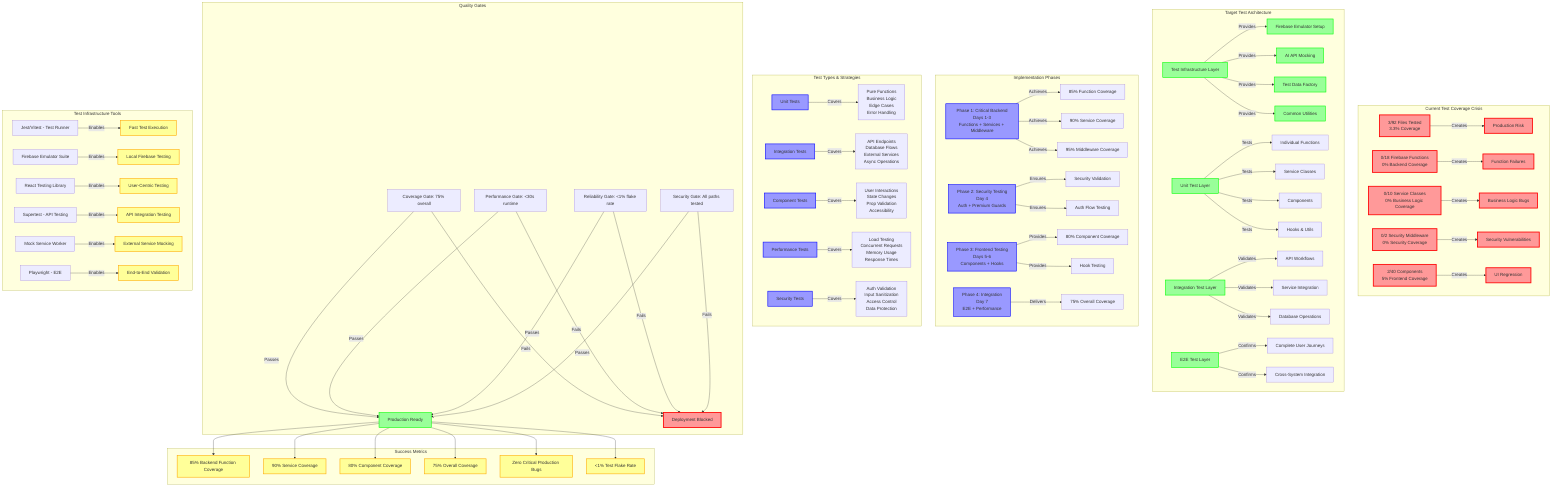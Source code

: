 graph TB
    subgraph "Current Test Coverage Crisis"
        CRISIS1[3/92 Files Tested<br/>3.3% Coverage]
        CRISIS2[0/18 Firebase Functions<br/>0% Backend Coverage]
        CRISIS3[0/10 Service Classes<br/>0% Business Logic Coverage]
        CRISIS4[0/2 Security Middleware<br/>0% Security Coverage]
        CRISIS5[2/40 Components<br/>5% Frontend Coverage]
        
        CRISIS1 --> |Creates| RISK1[Production Risk]
        CRISIS2 --> |Creates| RISK2[Function Failures]
        CRISIS3 --> |Creates| RISK3[Business Logic Bugs]
        CRISIS4 --> |Creates| RISK4[Security Vulnerabilities]
        CRISIS5 --> |Creates| RISK5[UI Regression]
    end
    
    subgraph "Target Test Architecture"
        ARCH1[Test Infrastructure Layer]
        ARCH2[Unit Test Layer]
        ARCH3[Integration Test Layer]
        ARCH4[E2E Test Layer]
        
        ARCH1 --> |Provides| INFRA1[Firebase Emulator Setup]
        ARCH1 --> |Provides| INFRA2[AI API Mocking]
        ARCH1 --> |Provides| INFRA3[Test Data Factory]
        ARCH1 --> |Provides| INFRA4[Common Utilities]
        
        ARCH2 --> |Tests| UNIT1[Individual Functions]
        ARCH2 --> |Tests| UNIT2[Service Classes]
        ARCH2 --> |Tests| UNIT3[Components]
        ARCH2 --> |Tests| UNIT4[Hooks & Utils]
        
        ARCH3 --> |Validates| INT1[API Workflows]
        ARCH3 --> |Validates| INT2[Service Integration]
        ARCH3 --> |Validates| INT3[Database Operations]
        
        ARCH4 --> |Confirms| E2E1[Complete User Journeys]
        ARCH4 --> |Confirms| E2E2[Cross-System Integration]
    end
    
    subgraph "Implementation Phases"
        PHASE1[Phase 1: Critical Backend<br/>Days 1-3<br/>Functions + Services + Middleware]
        PHASE2[Phase 2: Security Testing<br/>Day 4<br/>Auth + Premium Guards]
        PHASE3[Phase 3: Frontend Testing<br/>Days 5-6<br/>Components + Hooks]
        PHASE4[Phase 4: Integration<br/>Day 7<br/>E2E + Performance]
        
        PHASE1 --> |Achieves| COV1[85% Function Coverage]
        PHASE1 --> |Achieves| COV2[90% Service Coverage]
        PHASE1 --> |Achieves| COV3[95% Middleware Coverage]
        
        PHASE2 --> |Ensures| SEC1[Security Validation]
        PHASE2 --> |Ensures| SEC2[Auth Flow Testing]
        
        PHASE3 --> |Provides| FE1[80% Component Coverage]
        PHASE3 --> |Provides| FE2[Hook Testing]
        
        PHASE4 --> |Delivers| FINAL[75% Overall Coverage]
    end
    
    subgraph "Test Types & Strategies"
        UT[Unit Tests]
        IT[Integration Tests]
        CT[Component Tests]
        PT[Performance Tests]
        ST[Security Tests]
        
        UT --> |Covers| UT1[Pure Functions<br/>Business Logic<br/>Edge Cases<br/>Error Handling]
        
        IT --> |Covers| IT1[API Endpoints<br/>Database Flows<br/>External Services<br/>Async Operations]
        
        CT --> |Covers| CT1[User Interactions<br/>State Changes<br/>Prop Validation<br/>Accessibility]
        
        PT --> |Covers| PT1[Load Testing<br/>Concurrent Requests<br/>Memory Usage<br/>Response Times]
        
        ST --> |Covers| ST1[Auth Validation<br/>Input Sanitization<br/>Access Control<br/>Data Protection]
    end
    
    subgraph "Quality Gates"
        GATE1[Coverage Gate: 75% overall]
        GATE2[Performance Gate: <30s runtime]
        GATE3[Reliability Gate: <1% flake rate]
        GATE4[Security Gate: All paths tested]
        
        GATE1 --> |Passes| DEPLOY[Production Ready]
        GATE2 --> |Passes| DEPLOY
        GATE3 --> |Passes| DEPLOY
        GATE4 --> |Passes| DEPLOY
        
        GATE1 --> |Fails| BLOCK[Deployment Blocked]
        GATE2 --> |Fails| BLOCK
        GATE3 --> |Fails| BLOCK
        GATE4 --> |Fails| BLOCK
    end
    
    subgraph "Test Infrastructure Tools"
        TOOL1[Jest/Vitest - Test Runner]
        TOOL2[Firebase Emulator Suite]
        TOOL3[React Testing Library]
        TOOL4[Supertest - API Testing]
        TOOL5[Mock Service Worker]
        TOOL6[Playwright - E2E]
        
        TOOL1 --> |Enables| FEAT1[Fast Test Execution]
        TOOL2 --> |Enables| FEAT2[Local Firebase Testing]
        TOOL3 --> |Enables| FEAT3[User-Centric Testing]
        TOOL4 --> |Enables| FEAT4[API Integration Testing]
        TOOL5 --> |Enables| FEAT5[External Service Mocking]
        TOOL6 --> |Enables| FEAT6[End-to-End Validation]
    end
    
    subgraph "Success Metrics"
        MET1[85% Backend Function Coverage]
        MET2[90% Service Coverage]
        MET3[80% Component Coverage]
        MET4[75% Overall Coverage]
        MET5[Zero Critical Production Bugs]
        MET6[<1% Test Flake Rate]
        
        DEPLOY --> MET1
        DEPLOY --> MET2
        DEPLOY --> MET3
        DEPLOY --> MET4
        DEPLOY --> MET5
        DEPLOY --> MET6
    end
    
    classDef crisis fill:#ff9999,stroke:#ff0000,stroke-width:3px
    classDef architecture fill:#99ff99,stroke:#00ff00,stroke-width:2px
    classDef process fill:#9999ff,stroke:#0000ff,stroke-width:2px
    classDef success fill:#ffff99,stroke:#ffaa00,stroke-width:2px
    
    class CRISIS1,CRISIS2,CRISIS3,CRISIS4,CRISIS5,RISK1,RISK2,RISK3,RISK4,RISK5,BLOCK crisis
    class ARCH1,ARCH2,ARCH3,ARCH4,INFRA1,INFRA2,INFRA3,INFRA4,DEPLOY architecture
    class PHASE1,PHASE2,PHASE3,PHASE4,UT,IT,CT,PT,ST process
    class MET1,MET2,MET3,MET4,MET5,MET6,FEAT1,FEAT2,FEAT3,FEAT4,FEAT5,FEAT6 success